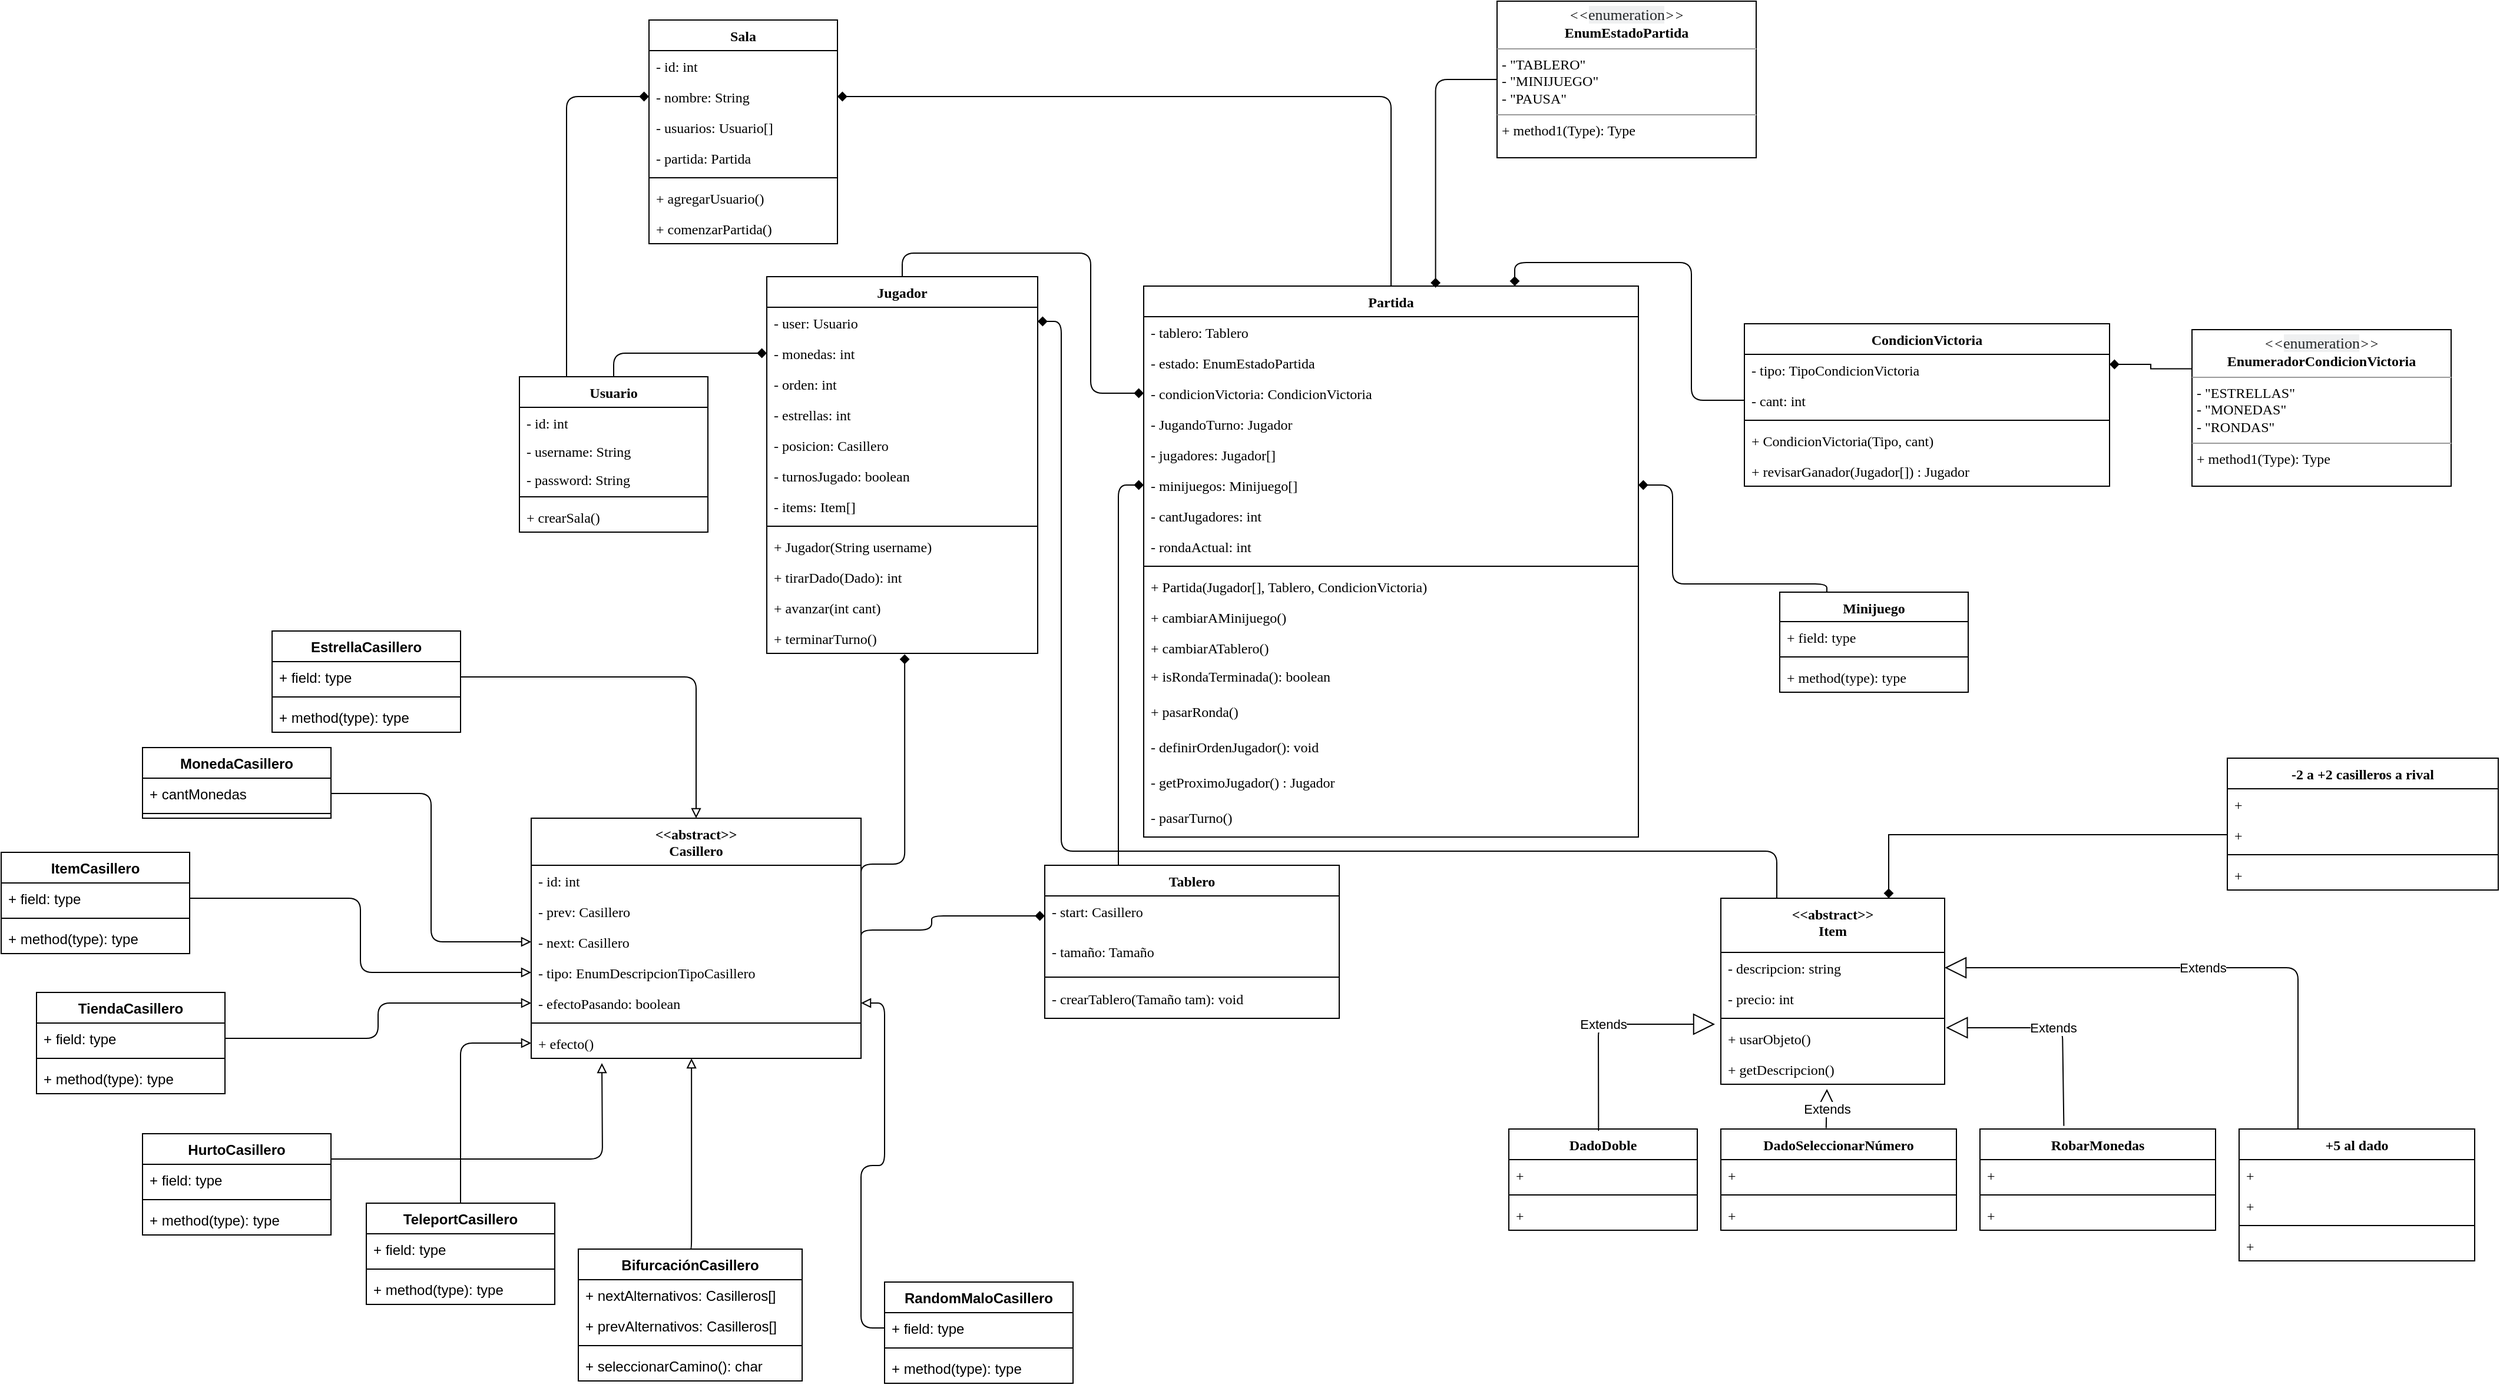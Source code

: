 <mxfile pages="1" version="11.2.9" type="github"><diagram name="Page-1" id="c4acf3e9-155e-7222-9cf6-157b1a14988f"><mxGraphModel dx="1871" dy="1649" grid="1" gridSize="10" guides="1" tooltips="1" connect="1" arrows="1" fold="1" page="1" pageScale="1" pageWidth="850" pageHeight="1100" background="#ffffff" math="0" shadow="0"><root><mxCell id="0"/><mxCell id="1" parent="0"/><mxCell id="59ivMKHbTsnTBATyZhBz-25" style="edgeStyle=orthogonalEdgeStyle;rounded=1;orthogonalLoop=1;jettySize=auto;html=1;exitX=0.25;exitY=0;exitDx=0;exitDy=0;entryX=0;entryY=0.5;entryDx=0;entryDy=0;startArrow=none;startFill=0;endArrow=diamond;endFill=1;fontFamily=Lucida Console;" parent="1" source="UISwAt4YMqUdB4dOmK9G-1" target="59ivMKHbTsnTBATyZhBz-18" edge="1"><mxGeometry relative="1" as="geometry"><Array as="points"><mxPoint x="269" y="-661"/></Array></mxGeometry></mxCell><mxCell id="UISwAt4YMqUdB4dOmK9G-1" value="Tablero" style="swimlane;fontStyle=1;align=center;verticalAlign=top;childLayout=stackLayout;horizontal=1;startSize=26;horizontalStack=0;resizeParent=1;resizeParentMax=0;resizeLast=0;collapsible=1;marginBottom=0;fontFamily=Lucida Console;" parent="1" vertex="1"><mxGeometry x="206" y="-338" width="250" height="130" as="geometry"/></mxCell><mxCell id="UISwAt4YMqUdB4dOmK9G-2" value="- start: Casillero&#xA;&#xA;&#xA;&#xA;" style="text;strokeColor=none;fillColor=none;align=left;verticalAlign=top;spacingLeft=4;spacingRight=4;overflow=hidden;rotatable=0;points=[[0,0.5],[1,0.5]];portConstraint=eastwest;fontFamily=Lucida Console;" parent="UISwAt4YMqUdB4dOmK9G-1" vertex="1"><mxGeometry y="26" width="250" height="34" as="geometry"/></mxCell><mxCell id="SCdBTIr2IO7kyBTr5p18-4" value="- tamaño: Tamaño" style="text;strokeColor=none;fillColor=none;align=left;verticalAlign=top;spacingLeft=4;spacingRight=4;overflow=hidden;rotatable=0;points=[[0,0.5],[1,0.5]];portConstraint=eastwest;fontFamily=Lucida Console;" parent="UISwAt4YMqUdB4dOmK9G-1" vertex="1"><mxGeometry y="60" width="250" height="30" as="geometry"/></mxCell><mxCell id="UISwAt4YMqUdB4dOmK9G-3" value="" style="line;strokeWidth=1;fillColor=none;align=left;verticalAlign=middle;spacingTop=-1;spacingLeft=3;spacingRight=3;rotatable=0;labelPosition=right;points=[];portConstraint=eastwest;fontFamily=Lucida Console;" parent="UISwAt4YMqUdB4dOmK9G-1" vertex="1"><mxGeometry y="90" width="250" height="10" as="geometry"/></mxCell><mxCell id="UISwAt4YMqUdB4dOmK9G-4" value="- crearTablero(Tamaño tam): void" style="text;strokeColor=none;fillColor=none;align=left;verticalAlign=top;spacingLeft=4;spacingRight=4;overflow=hidden;rotatable=0;points=[[0,0.5],[1,0.5]];portConstraint=eastwest;fontFamily=Lucida Console;" parent="UISwAt4YMqUdB4dOmK9G-1" vertex="1"><mxGeometry y="100" width="250" height="30" as="geometry"/></mxCell><mxCell id="59ivMKHbTsnTBATyZhBz-21" style="edgeStyle=orthogonalEdgeStyle;rounded=1;orthogonalLoop=1;jettySize=auto;html=1;exitX=0.5;exitY=0;exitDx=0;exitDy=0;entryX=0;entryY=0.5;entryDx=0;entryDy=0;startArrow=none;startFill=0;endArrow=diamond;endFill=1;fontFamily=Lucida Console;" parent="1" source="k8qd7nkti8jpO9gWt1fe-7" target="59ivMKHbTsnTBATyZhBz-15" edge="1"><mxGeometry relative="1" as="geometry"/></mxCell><mxCell id="k8qd7nkti8jpO9gWt1fe-7" value="Jugador" style="swimlane;fontStyle=1;align=center;verticalAlign=top;childLayout=stackLayout;horizontal=1;startSize=26;horizontalStack=0;resizeParent=1;resizeParentMax=0;resizeLast=0;collapsible=1;marginBottom=0;fontFamily=Lucida Console;" parent="1" vertex="1"><mxGeometry x="-30" y="-838" width="230" height="320" as="geometry"/></mxCell><mxCell id="SCdBTIr2IO7kyBTr5p18-31" value="- user: Usuario" style="text;strokeColor=none;fillColor=none;align=left;verticalAlign=top;spacingLeft=4;spacingRight=4;overflow=hidden;rotatable=0;points=[[0,0.5],[1,0.5]];portConstraint=eastwest;fontFamily=Lucida Console;" parent="k8qd7nkti8jpO9gWt1fe-7" vertex="1"><mxGeometry y="26" width="230" height="26" as="geometry"/></mxCell><mxCell id="k8qd7nkti8jpO9gWt1fe-11" value="- monedas: int&#xA;" style="text;strokeColor=none;fillColor=none;align=left;verticalAlign=top;spacingLeft=4;spacingRight=4;overflow=hidden;rotatable=0;points=[[0,0.5],[1,0.5]];portConstraint=eastwest;fontFamily=Lucida Console;" parent="k8qd7nkti8jpO9gWt1fe-7" vertex="1"><mxGeometry y="52" width="230" height="26" as="geometry"/></mxCell><mxCell id="SCdBTIr2IO7kyBTr5p18-2" value="- orden: int" style="text;strokeColor=none;fillColor=none;align=left;verticalAlign=top;spacingLeft=4;spacingRight=4;overflow=hidden;rotatable=0;points=[[0,0.5],[1,0.5]];portConstraint=eastwest;fontFamily=Lucida Console;" parent="k8qd7nkti8jpO9gWt1fe-7" vertex="1"><mxGeometry y="78" width="230" height="26" as="geometry"/></mxCell><mxCell id="-R49KxKi6Ui51VYpmpSC-28" value="- estrellas: int" style="text;strokeColor=none;fillColor=none;align=left;verticalAlign=top;spacingLeft=4;spacingRight=4;overflow=hidden;rotatable=0;points=[[0,0.5],[1,0.5]];portConstraint=eastwest;fontFamily=Lucida Console;" parent="k8qd7nkti8jpO9gWt1fe-7" vertex="1"><mxGeometry y="104" width="230" height="26" as="geometry"/></mxCell><mxCell id="k8qd7nkti8jpO9gWt1fe-8" value="- posicion: Casillero&#xA;" style="text;strokeColor=none;fillColor=none;align=left;verticalAlign=top;spacingLeft=4;spacingRight=4;overflow=hidden;rotatable=0;points=[[0,0.5],[1,0.5]];portConstraint=eastwest;fontFamily=Lucida Console;" parent="k8qd7nkti8jpO9gWt1fe-7" vertex="1"><mxGeometry y="130" width="230" height="26" as="geometry"/></mxCell><mxCell id="k8qd7nkti8jpO9gWt1fe-12" value="- turnosJugado: boolean" style="text;strokeColor=none;fillColor=none;align=left;verticalAlign=top;spacingLeft=4;spacingRight=4;overflow=hidden;rotatable=0;points=[[0,0.5],[1,0.5]];portConstraint=eastwest;fontFamily=Lucida Console;" parent="k8qd7nkti8jpO9gWt1fe-7" vertex="1"><mxGeometry y="156" width="230" height="26" as="geometry"/></mxCell><mxCell id="7sUFWrYbpWVVWiip-0sw-13" value="- items: Item[]" style="text;strokeColor=none;fillColor=none;align=left;verticalAlign=top;spacingLeft=4;spacingRight=4;overflow=hidden;rotatable=0;points=[[0,0.5],[1,0.5]];portConstraint=eastwest;fontFamily=Lucida Console;" parent="k8qd7nkti8jpO9gWt1fe-7" vertex="1"><mxGeometry y="182" width="230" height="26" as="geometry"/></mxCell><mxCell id="k8qd7nkti8jpO9gWt1fe-9" value="" style="line;strokeWidth=1;fillColor=none;align=left;verticalAlign=middle;spacingTop=-1;spacingLeft=3;spacingRight=3;rotatable=0;labelPosition=right;points=[];portConstraint=eastwest;fontFamily=Lucida Console;" parent="k8qd7nkti8jpO9gWt1fe-7" vertex="1"><mxGeometry y="208" width="230" height="8" as="geometry"/></mxCell><mxCell id="XaHXx-rC3GMA9kxHEIKX-52" value="+ Jugador(String username)" style="text;strokeColor=none;fillColor=none;align=left;verticalAlign=top;spacingLeft=4;spacingRight=4;overflow=hidden;rotatable=0;points=[[0,0.5],[1,0.5]];portConstraint=eastwest;fontFamily=Lucida Console;" parent="k8qd7nkti8jpO9gWt1fe-7" vertex="1"><mxGeometry y="216" width="230" height="26" as="geometry"/></mxCell><mxCell id="k8qd7nkti8jpO9gWt1fe-10" value="+ tirarDado(Dado): int" style="text;strokeColor=none;fillColor=none;align=left;verticalAlign=top;spacingLeft=4;spacingRight=4;overflow=hidden;rotatable=0;points=[[0,0.5],[1,0.5]];portConstraint=eastwest;fontFamily=Lucida Console;" parent="k8qd7nkti8jpO9gWt1fe-7" vertex="1"><mxGeometry y="242" width="230" height="26" as="geometry"/></mxCell><mxCell id="SCdBTIr2IO7kyBTr5p18-34" value="+ avanzar(int cant)" style="text;strokeColor=none;fillColor=none;align=left;verticalAlign=top;spacingLeft=4;spacingRight=4;overflow=hidden;rotatable=0;points=[[0,0.5],[1,0.5]];portConstraint=eastwest;fontFamily=Lucida Console;" parent="k8qd7nkti8jpO9gWt1fe-7" vertex="1"><mxGeometry y="268" width="230" height="26" as="geometry"/></mxCell><mxCell id="XaHXx-rC3GMA9kxHEIKX-64" value="+ terminarTurno()" style="text;strokeColor=none;fillColor=none;align=left;verticalAlign=top;spacingLeft=4;spacingRight=4;overflow=hidden;rotatable=0;points=[[0,0.5],[1,0.5]];portConstraint=eastwest;fontFamily=Lucida Console;" parent="k8qd7nkti8jpO9gWt1fe-7" vertex="1"><mxGeometry y="294" width="230" height="26" as="geometry"/></mxCell><mxCell id="NOaT4381prOP3Wp3srU9-16" style="rounded=1;orthogonalLoop=1;jettySize=auto;html=1;exitX=0.5;exitY=0;exitDx=0;exitDy=0;entryX=1;entryY=0.5;entryDx=0;entryDy=0;endArrow=diamond;endFill=1;edgeStyle=orthogonalEdgeStyle;" parent="1" source="k8qd7nkti8jpO9gWt1fe-14" target="NOaT4381prOP3Wp3srU9-7" edge="1"><mxGeometry relative="1" as="geometry"/></mxCell><mxCell id="k8qd7nkti8jpO9gWt1fe-14" value="Partida" style="swimlane;fontStyle=1;align=center;verticalAlign=top;childLayout=stackLayout;horizontal=1;startSize=26;horizontalStack=0;resizeParent=1;resizeParentMax=0;resizeLast=0;collapsible=1;marginBottom=0;fontFamily=Lucida Console;rounded=0;shadow=0;comic=0;glass=0;swimlaneLine=1;" parent="1" vertex="1"><mxGeometry x="290" y="-830" width="420" height="468" as="geometry"><mxRectangle x="290" y="-830" width="80" height="26" as="alternateBounds"/></mxGeometry></mxCell><mxCell id="59ivMKHbTsnTBATyZhBz-20" value="- tablero: Tablero" style="text;strokeColor=none;fillColor=none;align=left;verticalAlign=top;spacingLeft=4;spacingRight=4;overflow=hidden;rotatable=0;points=[[0,0.5],[1,0.5]];portConstraint=eastwest;fontFamily=Lucida Console;" parent="k8qd7nkti8jpO9gWt1fe-14" vertex="1"><mxGeometry y="26" width="420" height="26" as="geometry"/></mxCell><mxCell id="XaHXx-rC3GMA9kxHEIKX-57" value="- estado: EnumEstadoPartida" style="text;strokeColor=none;fillColor=none;align=left;verticalAlign=top;spacingLeft=4;spacingRight=4;overflow=hidden;rotatable=0;points=[[0,0.5],[1,0.5]];portConstraint=eastwest;fontFamily=Lucida Console;" parent="k8qd7nkti8jpO9gWt1fe-14" vertex="1"><mxGeometry y="52" width="420" height="26" as="geometry"/></mxCell><mxCell id="59ivMKHbTsnTBATyZhBz-15" value="- condicionVictoria: CondicionVictoria" style="text;strokeColor=none;fillColor=none;align=left;verticalAlign=top;spacingLeft=4;spacingRight=4;overflow=hidden;rotatable=0;points=[[0,0.5],[1,0.5]];portConstraint=eastwest;fontFamily=Lucida Console;" parent="k8qd7nkti8jpO9gWt1fe-14" vertex="1"><mxGeometry y="78" width="420" height="26" as="geometry"/></mxCell><mxCell id="XaHXx-rC3GMA9kxHEIKX-56" value="- JugandoTurno: Jugador" style="text;strokeColor=none;fillColor=none;align=left;verticalAlign=top;spacingLeft=4;spacingRight=4;overflow=hidden;rotatable=0;points=[[0,0.5],[1,0.5]];portConstraint=eastwest;fontFamily=Lucida Console;" parent="k8qd7nkti8jpO9gWt1fe-14" vertex="1"><mxGeometry y="104" width="420" height="26" as="geometry"/></mxCell><mxCell id="59ivMKHbTsnTBATyZhBz-6" value="- jugadores: Jugador[]" style="text;strokeColor=none;fillColor=none;align=left;verticalAlign=top;spacingLeft=4;spacingRight=4;overflow=hidden;rotatable=0;points=[[0,0.5],[1,0.5]];portConstraint=eastwest;fontFamily=Lucida Console;" parent="k8qd7nkti8jpO9gWt1fe-14" vertex="1"><mxGeometry y="130" width="420" height="26" as="geometry"/></mxCell><mxCell id="59ivMKHbTsnTBATyZhBz-18" value="- minijuegos: Minijuego[]" style="text;strokeColor=none;fillColor=none;align=left;verticalAlign=top;spacingLeft=4;spacingRight=4;overflow=hidden;rotatable=0;points=[[0,0.5],[1,0.5]];portConstraint=eastwest;fontFamily=Lucida Console;" parent="k8qd7nkti8jpO9gWt1fe-14" vertex="1"><mxGeometry y="156" width="420" height="26" as="geometry"/></mxCell><mxCell id="59ivMKHbTsnTBATyZhBz-4" value="- cantJugadores: int" style="text;strokeColor=none;fillColor=none;align=left;verticalAlign=top;spacingLeft=4;spacingRight=4;overflow=hidden;rotatable=0;points=[[0,0.5],[1,0.5]];portConstraint=eastwest;fontFamily=Lucida Console;" parent="k8qd7nkti8jpO9gWt1fe-14" vertex="1"><mxGeometry y="182" width="420" height="26" as="geometry"/></mxCell><mxCell id="59ivMKHbTsnTBATyZhBz-5" value="- rondaActual: int" style="text;strokeColor=none;fillColor=none;align=left;verticalAlign=top;spacingLeft=4;spacingRight=4;overflow=hidden;rotatable=0;points=[[0,0.5],[1,0.5]];portConstraint=eastwest;fontFamily=Lucida Console;" parent="k8qd7nkti8jpO9gWt1fe-14" vertex="1"><mxGeometry y="208" width="420" height="26" as="geometry"/></mxCell><mxCell id="k8qd7nkti8jpO9gWt1fe-16" value="" style="line;strokeWidth=1;fillColor=none;align=left;verticalAlign=middle;spacingTop=-1;spacingLeft=3;spacingRight=3;rotatable=0;labelPosition=right;points=[];portConstraint=eastwest;fontFamily=Lucida Console;" parent="k8qd7nkti8jpO9gWt1fe-14" vertex="1"><mxGeometry y="234" width="420" height="8" as="geometry"/></mxCell><mxCell id="XaHXx-rC3GMA9kxHEIKX-51" value="+ Partida(Jugador[], Tablero, CondicionVictoria)" style="text;strokeColor=none;fillColor=none;align=left;verticalAlign=top;spacingLeft=4;spacingRight=4;overflow=hidden;rotatable=0;points=[[0,0.5],[1,0.5]];portConstraint=eastwest;fontFamily=Lucida Console;" parent="k8qd7nkti8jpO9gWt1fe-14" vertex="1"><mxGeometry y="242" width="420" height="26" as="geometry"/></mxCell><mxCell id="NOaT4381prOP3Wp3srU9-18" value="+ cambiarAMinijuego()" style="text;strokeColor=none;fillColor=none;align=left;verticalAlign=top;spacingLeft=4;spacingRight=4;overflow=hidden;rotatable=0;points=[[0,0.5],[1,0.5]];portConstraint=eastwest;fontFamily=Lucida Console;" parent="k8qd7nkti8jpO9gWt1fe-14" vertex="1"><mxGeometry y="268" width="420" height="26" as="geometry"/></mxCell><mxCell id="NOaT4381prOP3Wp3srU9-19" value="+ cambiarATablero()&#xA;" style="text;strokeColor=none;fillColor=none;align=left;verticalAlign=top;spacingLeft=4;spacingRight=4;overflow=hidden;rotatable=0;points=[[0,0.5],[1,0.5]];portConstraint=eastwest;fontFamily=Lucida Console;" parent="k8qd7nkti8jpO9gWt1fe-14" vertex="1"><mxGeometry y="294" width="420" height="24" as="geometry"/></mxCell><mxCell id="XaHXx-rC3GMA9kxHEIKX-66" value="+ isRondaTerminada(): boolean" style="text;strokeColor=none;fillColor=none;align=left;verticalAlign=top;spacingLeft=4;spacingRight=4;overflow=hidden;rotatable=0;points=[[0,0.5],[1,0.5]];portConstraint=eastwest;fontFamily=Lucida Console;" parent="k8qd7nkti8jpO9gWt1fe-14" vertex="1"><mxGeometry y="318" width="420" height="30" as="geometry"/></mxCell><mxCell id="SCdBTIr2IO7kyBTr5p18-1" value="+ pasarRonda()&#xA;" style="text;strokeColor=none;fillColor=none;align=left;verticalAlign=top;spacingLeft=4;spacingRight=4;overflow=hidden;rotatable=0;points=[[0,0.5],[1,0.5]];portConstraint=eastwest;fontFamily=Lucida Console;" parent="k8qd7nkti8jpO9gWt1fe-14" vertex="1"><mxGeometry y="348" width="420" height="30" as="geometry"/></mxCell><mxCell id="7sUFWrYbpWVVWiip-0sw-3" value="- definirOrdenJugador(): void&#xA;" style="text;strokeColor=none;fillColor=none;align=left;verticalAlign=top;spacingLeft=4;spacingRight=4;overflow=hidden;rotatable=0;points=[[0,0.5],[1,0.5]];portConstraint=eastwest;fontFamily=Lucida Console;" parent="k8qd7nkti8jpO9gWt1fe-14" vertex="1"><mxGeometry y="378" width="420" height="30" as="geometry"/></mxCell><mxCell id="XaHXx-rC3GMA9kxHEIKX-54" value="- getProximoJugador() : Jugador" style="text;strokeColor=none;fillColor=none;align=left;verticalAlign=top;spacingLeft=4;spacingRight=4;overflow=hidden;rotatable=0;points=[[0,0.5],[1,0.5]];portConstraint=eastwest;fontFamily=Lucida Console;" parent="k8qd7nkti8jpO9gWt1fe-14" vertex="1"><mxGeometry y="408" width="420" height="30" as="geometry"/></mxCell><mxCell id="XaHXx-rC3GMA9kxHEIKX-65" value="- pasarTurno()" style="text;strokeColor=none;fillColor=none;align=left;verticalAlign=top;spacingLeft=4;spacingRight=4;overflow=hidden;rotatable=0;points=[[0,0.5],[1,0.5]];portConstraint=eastwest;fontFamily=Lucida Console;" parent="k8qd7nkti8jpO9gWt1fe-14" vertex="1"><mxGeometry y="438" width="420" height="30" as="geometry"/></mxCell><mxCell id="k8qd7nkti8jpO9gWt1fe-22" value="DadoDoble" style="swimlane;fontStyle=1;align=center;verticalAlign=top;childLayout=stackLayout;horizontal=1;startSize=26;horizontalStack=0;resizeParent=1;resizeParentMax=0;resizeLast=0;collapsible=1;marginBottom=0;fontFamily=Lucida Console;" parent="1" vertex="1"><mxGeometry x="600" y="-114" width="160" height="86" as="geometry"/></mxCell><mxCell id="k8qd7nkti8jpO9gWt1fe-23" value="+" style="text;strokeColor=none;fillColor=none;align=left;verticalAlign=top;spacingLeft=4;spacingRight=4;overflow=hidden;rotatable=0;points=[[0,0.5],[1,0.5]];portConstraint=eastwest;fontFamily=Lucida Console;" parent="k8qd7nkti8jpO9gWt1fe-22" vertex="1"><mxGeometry y="26" width="160" height="26" as="geometry"/></mxCell><mxCell id="k8qd7nkti8jpO9gWt1fe-24" value="" style="line;strokeWidth=1;fillColor=none;align=left;verticalAlign=middle;spacingTop=-1;spacingLeft=3;spacingRight=3;rotatable=0;labelPosition=right;points=[];portConstraint=eastwest;fontFamily=Lucida Console;" parent="k8qd7nkti8jpO9gWt1fe-22" vertex="1"><mxGeometry y="52" width="160" height="8" as="geometry"/></mxCell><mxCell id="k8qd7nkti8jpO9gWt1fe-25" value="+" style="text;strokeColor=none;fillColor=none;align=left;verticalAlign=top;spacingLeft=4;spacingRight=4;overflow=hidden;rotatable=0;points=[[0,0.5],[1,0.5]];portConstraint=eastwest;fontFamily=Lucida Console;" parent="k8qd7nkti8jpO9gWt1fe-22" vertex="1"><mxGeometry y="60" width="160" height="26" as="geometry"/></mxCell><mxCell id="SCdBTIr2IO7kyBTr5p18-17" style="edgeStyle=orthogonalEdgeStyle;rounded=1;orthogonalLoop=1;jettySize=auto;html=1;exitX=0.25;exitY=0;exitDx=0;exitDy=0;endArrow=diamond;endFill=1;" parent="1" source="k8qd7nkti8jpO9gWt1fe-37" edge="1"><mxGeometry relative="1" as="geometry"><mxPoint x="200" y="-800" as="targetPoint"/><Array as="points"><mxPoint x="827" y="-350"/><mxPoint x="220" y="-350"/><mxPoint x="220" y="-800"/></Array></mxGeometry></mxCell><mxCell id="k8qd7nkti8jpO9gWt1fe-37" value="&lt;&lt;abstract&gt;&gt;&#xA;Item" style="swimlane;fontStyle=1;align=center;verticalAlign=top;childLayout=stackLayout;horizontal=1;startSize=46;horizontalStack=0;resizeParent=1;resizeParentMax=0;resizeLast=0;collapsible=1;marginBottom=0;fontFamily=Lucida Console;" parent="1" vertex="1"><mxGeometry x="780" y="-310" width="190" height="158" as="geometry"/></mxCell><mxCell id="k8qd7nkti8jpO9gWt1fe-42" value="- descripcion: string" style="text;strokeColor=none;fillColor=none;align=left;verticalAlign=top;spacingLeft=4;spacingRight=4;overflow=hidden;rotatable=0;points=[[0,0.5],[1,0.5]];portConstraint=eastwest;fontFamily=Lucida Console;" parent="k8qd7nkti8jpO9gWt1fe-37" vertex="1"><mxGeometry y="46" width="190" height="26" as="geometry"/></mxCell><mxCell id="7sUFWrYbpWVVWiip-0sw-12" value="- precio: int&#xA;" style="text;strokeColor=none;fillColor=none;align=left;verticalAlign=top;spacingLeft=4;spacingRight=4;overflow=hidden;rotatable=0;points=[[0,0.5],[1,0.5]];portConstraint=eastwest;fontFamily=Lucida Console;" parent="k8qd7nkti8jpO9gWt1fe-37" vertex="1"><mxGeometry y="72" width="190" height="26" as="geometry"/></mxCell><mxCell id="k8qd7nkti8jpO9gWt1fe-39" value="" style="line;strokeWidth=1;fillColor=none;align=left;verticalAlign=middle;spacingTop=-1;spacingLeft=3;spacingRight=3;rotatable=0;labelPosition=right;points=[];portConstraint=eastwest;fontFamily=Lucida Console;" parent="k8qd7nkti8jpO9gWt1fe-37" vertex="1"><mxGeometry y="98" width="190" height="8" as="geometry"/></mxCell><mxCell id="k8qd7nkti8jpO9gWt1fe-40" value="+ usarObjeto()" style="text;strokeColor=none;fillColor=none;align=left;verticalAlign=top;spacingLeft=4;spacingRight=4;overflow=hidden;rotatable=0;points=[[0,0.5],[1,0.5]];portConstraint=eastwest;fontFamily=Lucida Console;" parent="k8qd7nkti8jpO9gWt1fe-37" vertex="1"><mxGeometry y="106" width="190" height="26" as="geometry"/></mxCell><mxCell id="k8qd7nkti8jpO9gWt1fe-41" value="+ getDescripcion()" style="text;strokeColor=none;fillColor=none;align=left;verticalAlign=top;spacingLeft=4;spacingRight=4;overflow=hidden;rotatable=0;points=[[0,0.5],[1,0.5]];portConstraint=eastwest;fontFamily=Lucida Console;" parent="k8qd7nkti8jpO9gWt1fe-37" vertex="1"><mxGeometry y="132" width="190" height="26" as="geometry"/></mxCell><mxCell id="k8qd7nkti8jpO9gWt1fe-43" value="DadoSeleccionarNúmero" style="swimlane;fontStyle=1;align=center;verticalAlign=top;childLayout=stackLayout;horizontal=1;startSize=26;horizontalStack=0;resizeParent=1;resizeParentMax=0;resizeLast=0;collapsible=1;marginBottom=0;fontFamily=Lucida Console;" parent="1" vertex="1"><mxGeometry x="780" y="-114" width="200" height="86" as="geometry"/></mxCell><mxCell id="k8qd7nkti8jpO9gWt1fe-44" value="+" style="text;strokeColor=none;fillColor=none;align=left;verticalAlign=top;spacingLeft=4;spacingRight=4;overflow=hidden;rotatable=0;points=[[0,0.5],[1,0.5]];portConstraint=eastwest;fontFamily=Lucida Console;" parent="k8qd7nkti8jpO9gWt1fe-43" vertex="1"><mxGeometry y="26" width="200" height="26" as="geometry"/></mxCell><mxCell id="k8qd7nkti8jpO9gWt1fe-45" value="" style="line;strokeWidth=1;fillColor=none;align=left;verticalAlign=middle;spacingTop=-1;spacingLeft=3;spacingRight=3;rotatable=0;labelPosition=right;points=[];portConstraint=eastwest;fontFamily=Lucida Console;" parent="k8qd7nkti8jpO9gWt1fe-43" vertex="1"><mxGeometry y="52" width="200" height="8" as="geometry"/></mxCell><mxCell id="k8qd7nkti8jpO9gWt1fe-46" value="+" style="text;strokeColor=none;fillColor=none;align=left;verticalAlign=top;spacingLeft=4;spacingRight=4;overflow=hidden;rotatable=0;points=[[0,0.5],[1,0.5]];portConstraint=eastwest;fontFamily=Lucida Console;" parent="k8qd7nkti8jpO9gWt1fe-43" vertex="1"><mxGeometry y="60" width="200" height="26" as="geometry"/></mxCell><mxCell id="k8qd7nkti8jpO9gWt1fe-47" value="RobarMonedas" style="swimlane;fontStyle=1;align=center;verticalAlign=top;childLayout=stackLayout;horizontal=1;startSize=26;horizontalStack=0;resizeParent=1;resizeParentMax=0;resizeLast=0;collapsible=1;marginBottom=0;fontFamily=Lucida Console;" parent="1" vertex="1"><mxGeometry x="1000" y="-114" width="200" height="86" as="geometry"/></mxCell><mxCell id="k8qd7nkti8jpO9gWt1fe-48" value="+" style="text;strokeColor=none;fillColor=none;align=left;verticalAlign=top;spacingLeft=4;spacingRight=4;overflow=hidden;rotatable=0;points=[[0,0.5],[1,0.5]];portConstraint=eastwest;fontFamily=Lucida Console;" parent="k8qd7nkti8jpO9gWt1fe-47" vertex="1"><mxGeometry y="26" width="200" height="26" as="geometry"/></mxCell><mxCell id="k8qd7nkti8jpO9gWt1fe-49" value="" style="line;strokeWidth=1;fillColor=none;align=left;verticalAlign=middle;spacingTop=-1;spacingLeft=3;spacingRight=3;rotatable=0;labelPosition=right;points=[];portConstraint=eastwest;fontFamily=Lucida Console;" parent="k8qd7nkti8jpO9gWt1fe-47" vertex="1"><mxGeometry y="52" width="200" height="8" as="geometry"/></mxCell><mxCell id="k8qd7nkti8jpO9gWt1fe-50" value="+" style="text;strokeColor=none;fillColor=none;align=left;verticalAlign=top;spacingLeft=4;spacingRight=4;overflow=hidden;rotatable=0;points=[[0,0.5],[1,0.5]];portConstraint=eastwest;fontFamily=Lucida Console;" parent="k8qd7nkti8jpO9gWt1fe-47" vertex="1"><mxGeometry y="60" width="200" height="26" as="geometry"/></mxCell><mxCell id="59ivMKHbTsnTBATyZhBz-26" style="edgeStyle=orthogonalEdgeStyle;rounded=1;orthogonalLoop=1;jettySize=auto;html=1;exitX=0.5;exitY=0;exitDx=0;exitDy=0;entryX=0;entryY=0.5;entryDx=0;entryDy=0;startArrow=none;startFill=0;endArrow=diamond;endFill=1;fontFamily=Lucida Console;" parent="1" source="iO6MnTRIKXkWglGFPcSL-6" target="k8qd7nkti8jpO9gWt1fe-11" edge="1"><mxGeometry relative="1" as="geometry"/></mxCell><mxCell id="NOaT4381prOP3Wp3srU9-13" style="edgeStyle=orthogonalEdgeStyle;rounded=1;orthogonalLoop=1;jettySize=auto;html=1;exitX=0.25;exitY=0;exitDx=0;exitDy=0;entryX=0;entryY=0.5;entryDx=0;entryDy=0;endArrow=diamond;endFill=1;" parent="1" source="iO6MnTRIKXkWglGFPcSL-6" target="NOaT4381prOP3Wp3srU9-7" edge="1"><mxGeometry relative="1" as="geometry"/></mxCell><mxCell id="iO6MnTRIKXkWglGFPcSL-6" value="Usuario" style="swimlane;fontStyle=1;align=center;verticalAlign=top;childLayout=stackLayout;horizontal=1;startSize=26;horizontalStack=0;resizeParent=1;resizeParentMax=0;resizeLast=0;collapsible=1;marginBottom=0;fontFamily=Lucida Console;" parent="1" vertex="1"><mxGeometry x="-240" y="-753" width="160" height="132" as="geometry"/></mxCell><mxCell id="iO6MnTRIKXkWglGFPcSL-7" value="- id: int" style="text;strokeColor=none;fillColor=none;align=left;verticalAlign=top;spacingLeft=4;spacingRight=4;overflow=hidden;rotatable=0;points=[[0,0.5],[1,0.5]];portConstraint=eastwest;fontFamily=Lucida Console;" parent="iO6MnTRIKXkWglGFPcSL-6" vertex="1"><mxGeometry y="26" width="160" height="24" as="geometry"/></mxCell><mxCell id="59ivMKHbTsnTBATyZhBz-22" value="- username: String" style="text;strokeColor=none;fillColor=none;align=left;verticalAlign=top;spacingLeft=4;spacingRight=4;overflow=hidden;rotatable=0;points=[[0,0.5],[1,0.5]];portConstraint=eastwest;fontFamily=Lucida Console;" parent="iO6MnTRIKXkWglGFPcSL-6" vertex="1"><mxGeometry y="50" width="160" height="24" as="geometry"/></mxCell><mxCell id="59ivMKHbTsnTBATyZhBz-23" value="- password: String" style="text;strokeColor=none;fillColor=none;align=left;verticalAlign=top;spacingLeft=4;spacingRight=4;overflow=hidden;rotatable=0;points=[[0,0.5],[1,0.5]];portConstraint=eastwest;fontFamily=Lucida Console;" parent="iO6MnTRIKXkWglGFPcSL-6" vertex="1"><mxGeometry y="74" width="160" height="24" as="geometry"/></mxCell><mxCell id="iO6MnTRIKXkWglGFPcSL-8" value="" style="line;strokeWidth=1;fillColor=none;align=left;verticalAlign=middle;spacingTop=-1;spacingLeft=3;spacingRight=3;rotatable=0;labelPosition=right;points=[];portConstraint=eastwest;fontFamily=Lucida Console;" parent="iO6MnTRIKXkWglGFPcSL-6" vertex="1"><mxGeometry y="98" width="160" height="8" as="geometry"/></mxCell><mxCell id="iO6MnTRIKXkWglGFPcSL-9" value="+ crearSala()" style="text;strokeColor=none;fillColor=none;align=left;verticalAlign=top;spacingLeft=4;spacingRight=4;overflow=hidden;rotatable=0;points=[[0,0.5],[1,0.5]];portConstraint=eastwest;fontFamily=Lucida Console;" parent="iO6MnTRIKXkWglGFPcSL-6" vertex="1"><mxGeometry y="106" width="160" height="26" as="geometry"/></mxCell><mxCell id="59ivMKHbTsnTBATyZhBz-24" style="edgeStyle=orthogonalEdgeStyle;rounded=1;orthogonalLoop=1;jettySize=auto;html=1;exitX=0.25;exitY=0;exitDx=0;exitDy=0;entryX=1;entryY=0.5;entryDx=0;entryDy=0;startArrow=none;startFill=0;endArrow=diamond;endFill=1;fontFamily=Lucida Console;" parent="1" source="-R49KxKi6Ui51VYpmpSC-2" target="59ivMKHbTsnTBATyZhBz-18" edge="1"><mxGeometry relative="1" as="geometry"><Array as="points"><mxPoint x="870" y="-577"/><mxPoint x="739" y="-577"/><mxPoint x="739" y="-661"/></Array></mxGeometry></mxCell><mxCell id="-R49KxKi6Ui51VYpmpSC-2" value="Minijuego&#xA;" style="swimlane;fontStyle=1;align=center;verticalAlign=top;childLayout=stackLayout;horizontal=1;startSize=25;horizontalStack=0;resizeParent=1;resizeParentMax=0;resizeLast=0;collapsible=1;marginBottom=0;fontFamily=Lucida Console;" parent="1" vertex="1"><mxGeometry x="830" y="-570" width="160" height="85" as="geometry"><mxRectangle x="500" y="-386" width="80" height="25" as="alternateBounds"/></mxGeometry></mxCell><mxCell id="-R49KxKi6Ui51VYpmpSC-3" value="+ field: type" style="text;strokeColor=none;fillColor=none;align=left;verticalAlign=top;spacingLeft=4;spacingRight=4;overflow=hidden;rotatable=0;points=[[0,0.5],[1,0.5]];portConstraint=eastwest;fontFamily=Lucida Console;" parent="-R49KxKi6Ui51VYpmpSC-2" vertex="1"><mxGeometry y="25" width="160" height="26" as="geometry"/></mxCell><mxCell id="-R49KxKi6Ui51VYpmpSC-4" value="" style="line;strokeWidth=1;fillColor=none;align=left;verticalAlign=middle;spacingTop=-1;spacingLeft=3;spacingRight=3;rotatable=0;labelPosition=right;points=[];portConstraint=eastwest;fontFamily=Lucida Console;" parent="-R49KxKi6Ui51VYpmpSC-2" vertex="1"><mxGeometry y="51" width="160" height="8" as="geometry"/></mxCell><mxCell id="-R49KxKi6Ui51VYpmpSC-5" value="+ method(type): type" style="text;strokeColor=none;fillColor=none;align=left;verticalAlign=top;spacingLeft=4;spacingRight=4;overflow=hidden;rotatable=0;points=[[0,0.5],[1,0.5]];portConstraint=eastwest;fontFamily=Lucida Console;" parent="-R49KxKi6Ui51VYpmpSC-2" vertex="1"><mxGeometry y="59" width="160" height="26" as="geometry"/></mxCell><mxCell id="59ivMKHbTsnTBATyZhBz-17" style="edgeStyle=orthogonalEdgeStyle;rounded=0;orthogonalLoop=1;jettySize=auto;html=1;exitX=0;exitY=0.25;exitDx=0;exitDy=0;entryX=1;entryY=0.25;entryDx=0;entryDy=0;startArrow=none;startFill=0;endArrow=diamond;endFill=1;fontFamily=Lucida Console;" parent="1" source="-R49KxKi6Ui51VYpmpSC-17" target="59ivMKHbTsnTBATyZhBz-7" edge="1"><mxGeometry relative="1" as="geometry"/></mxCell><mxCell id="-R49KxKi6Ui51VYpmpSC-17" value="&lt;p style=&quot;margin: 0px ; margin-top: 4px ; text-align: center&quot;&gt;&lt;i&gt;&amp;lt;&amp;lt;&lt;/i&gt;&lt;span style=&quot;color: rgb(36 , 39 , 41) ; font-size: 13px ; text-align: left ; background-color: rgb(239 , 240 , 241)&quot;&gt;enumeration&lt;/span&gt;&lt;i&gt;&amp;gt;&amp;gt;&lt;/i&gt;&lt;br&gt;&lt;b&gt;EnumeradorCondicionVictoria&lt;/b&gt;&lt;/p&gt;&lt;hr size=&quot;1&quot;&gt;&lt;p style=&quot;margin: 0px ; margin-left: 4px&quot;&gt;- &quot;ESTRELLAS&quot;&lt;/p&gt;&lt;p style=&quot;margin: 0px ; margin-left: 4px&quot;&gt;- &quot;MONEDAS&quot;&lt;/p&gt;&lt;p style=&quot;margin: 0px ; margin-left: 4px&quot;&gt;- &quot;RONDAS&quot;&lt;/p&gt;&lt;hr size=&quot;1&quot;&gt;&lt;p style=&quot;margin: 0px ; margin-left: 4px&quot;&gt;+ method1(Type): Type&lt;/p&gt;" style="verticalAlign=top;align=left;overflow=fill;fontSize=12;fontFamily=Lucida Console;html=1;" parent="1" vertex="1"><mxGeometry x="1180" y="-793" width="220" height="133" as="geometry"/></mxCell><mxCell id="-R49KxKi6Ui51VYpmpSC-58" value="&lt;&lt;abstract&gt;&gt;&#xA;Casillero" style="swimlane;fontStyle=1;align=center;verticalAlign=top;childLayout=stackLayout;horizontal=1;startSize=40;horizontalStack=0;resizeParent=1;resizeParentMax=0;resizeLast=0;collapsible=1;marginBottom=0;fontFamily=Lucida Console;" parent="1" vertex="1"><mxGeometry x="-230" y="-378" width="280" height="204" as="geometry"/></mxCell><mxCell id="SCdBTIr2IO7kyBTr5p18-7" value="- id: int" style="text;strokeColor=none;fillColor=none;align=left;verticalAlign=top;spacingLeft=4;spacingRight=4;overflow=hidden;rotatable=0;points=[[0,0.5],[1,0.5]];portConstraint=eastwest;fontFamily=Lucida Console;" parent="-R49KxKi6Ui51VYpmpSC-58" vertex="1"><mxGeometry y="40" width="280" height="26" as="geometry"/></mxCell><mxCell id="-R49KxKi6Ui51VYpmpSC-59" value="- prev: Casillero&#xA;" style="text;strokeColor=none;fillColor=none;align=left;verticalAlign=top;spacingLeft=4;spacingRight=4;overflow=hidden;rotatable=0;points=[[0,0.5],[1,0.5]];portConstraint=eastwest;fontFamily=Lucida Console;" parent="-R49KxKi6Ui51VYpmpSC-58" vertex="1"><mxGeometry y="66" width="280" height="26" as="geometry"/></mxCell><mxCell id="NOaT4381prOP3Wp3srU9-17" value="- next: Casillero" style="text;strokeColor=none;fillColor=none;align=left;verticalAlign=top;spacingLeft=4;spacingRight=4;overflow=hidden;rotatable=0;points=[[0,0.5],[1,0.5]];portConstraint=eastwest;fontFamily=Lucida Console;" parent="-R49KxKi6Ui51VYpmpSC-58" vertex="1"><mxGeometry y="92" width="280" height="26" as="geometry"/></mxCell><mxCell id="-R49KxKi6Ui51VYpmpSC-61" value="- tipo: EnumDescripcionTipoCasillero&#xA;&#xA;&#xA;" style="text;strokeColor=none;fillColor=none;align=left;verticalAlign=top;spacingLeft=4;spacingRight=4;overflow=hidden;rotatable=0;points=[[0,0.5],[1,0.5]];portConstraint=eastwest;fontFamily=Lucida Console;" parent="-R49KxKi6Ui51VYpmpSC-58" vertex="1"><mxGeometry y="118" width="280" height="26" as="geometry"/></mxCell><mxCell id="XaHXx-rC3GMA9kxHEIKX-41" value="- efectoPasando: boolean" style="text;strokeColor=none;fillColor=none;align=left;verticalAlign=top;spacingLeft=4;spacingRight=4;overflow=hidden;rotatable=0;points=[[0,0.5],[1,0.5]];portConstraint=eastwest;fontFamily=Lucida Console;" parent="-R49KxKi6Ui51VYpmpSC-58" vertex="1"><mxGeometry y="144" width="280" height="26" as="geometry"/></mxCell><mxCell id="-R49KxKi6Ui51VYpmpSC-66" value="" style="line;strokeWidth=1;fillColor=none;align=left;verticalAlign=middle;spacingTop=-1;spacingLeft=3;spacingRight=3;rotatable=0;labelPosition=right;points=[];portConstraint=eastwest;fontFamily=Lucida Console;" parent="-R49KxKi6Ui51VYpmpSC-58" vertex="1"><mxGeometry y="170" width="280" height="8" as="geometry"/></mxCell><mxCell id="-R49KxKi6Ui51VYpmpSC-65" value="+ efecto()" style="text;strokeColor=none;fillColor=none;align=left;verticalAlign=top;spacingLeft=4;spacingRight=4;overflow=hidden;rotatable=0;points=[[0,0.5],[1,0.5]];portConstraint=eastwest;fontFamily=Lucida Console;" parent="-R49KxKi6Ui51VYpmpSC-58" vertex="1"><mxGeometry y="178" width="280" height="26" as="geometry"/></mxCell><mxCell id="59ivMKHbTsnTBATyZhBz-2" style="edgeStyle=orthogonalEdgeStyle;rounded=1;orthogonalLoop=1;jettySize=auto;html=1;entryX=0;entryY=0.5;entryDx=0;entryDy=0;startArrow=none;startFill=0;endArrow=diamond;endFill=1;fontFamily=Lucida Console;exitX=1;exitY=0.5;exitDx=0;exitDy=0;" parent="1" source="NOaT4381prOP3Wp3srU9-17" target="UISwAt4YMqUdB4dOmK9G-2" edge="1"><mxGeometry relative="1" as="geometry"><mxPoint x="101" y="-361" as="sourcePoint"/><Array as="points"><mxPoint x="50" y="-283"/><mxPoint x="110" y="-283"/><mxPoint x="110" y="-295"/></Array></mxGeometry></mxCell><mxCell id="59ivMKHbTsnTBATyZhBz-7" value="CondicionVictoria" style="swimlane;fontStyle=1;align=center;verticalAlign=top;childLayout=stackLayout;horizontal=1;startSize=26;horizontalStack=0;resizeParent=1;resizeParentMax=0;resizeLast=0;collapsible=1;marginBottom=0;fontFamily=Lucida Console;" parent="1" vertex="1"><mxGeometry x="800" y="-798" width="310" height="138" as="geometry"/></mxCell><mxCell id="59ivMKHbTsnTBATyZhBz-8" value="- tipo: TipoCondicionVictoria" style="text;strokeColor=none;fillColor=none;align=left;verticalAlign=top;spacingLeft=4;spacingRight=4;overflow=hidden;rotatable=0;points=[[0,0.5],[1,0.5]];portConstraint=eastwest;fontFamily=Lucida Console;" parent="59ivMKHbTsnTBATyZhBz-7" vertex="1"><mxGeometry y="26" width="310" height="26" as="geometry"/></mxCell><mxCell id="59ivMKHbTsnTBATyZhBz-12" value="- cant: int" style="text;strokeColor=none;fillColor=none;align=left;verticalAlign=top;spacingLeft=4;spacingRight=4;overflow=hidden;rotatable=0;points=[[0,0.5],[1,0.5]];portConstraint=eastwest;fontFamily=Lucida Console;" parent="59ivMKHbTsnTBATyZhBz-7" vertex="1"><mxGeometry y="52" width="310" height="26" as="geometry"/></mxCell><mxCell id="59ivMKHbTsnTBATyZhBz-13" value="" style="line;strokeWidth=1;fillColor=none;align=left;verticalAlign=middle;spacingTop=-1;spacingLeft=3;spacingRight=3;rotatable=0;labelPosition=right;points=[];portConstraint=eastwest;fontFamily=Lucida Console;" parent="59ivMKHbTsnTBATyZhBz-7" vertex="1"><mxGeometry y="78" width="310" height="8" as="geometry"/></mxCell><mxCell id="59ivMKHbTsnTBATyZhBz-14" value="+ CondicionVictoria(Tipo, cant)" style="text;strokeColor=none;fillColor=none;align=left;verticalAlign=top;spacingLeft=4;spacingRight=4;overflow=hidden;rotatable=0;points=[[0,0.5],[1,0.5]];portConstraint=eastwest;fontFamily=Lucida Console;" parent="59ivMKHbTsnTBATyZhBz-7" vertex="1"><mxGeometry y="86" width="310" height="26" as="geometry"/></mxCell><mxCell id="XaHXx-rC3GMA9kxHEIKX-53" value="+ revisarGanador(Jugador[]) : Jugador" style="text;strokeColor=none;fillColor=none;align=left;verticalAlign=top;spacingLeft=4;spacingRight=4;overflow=hidden;rotatable=0;points=[[0,0.5],[1,0.5]];portConstraint=eastwest;fontFamily=Lucida Console;" parent="59ivMKHbTsnTBATyZhBz-7" vertex="1"><mxGeometry y="112" width="310" height="26" as="geometry"/></mxCell><mxCell id="59ivMKHbTsnTBATyZhBz-16" style="edgeStyle=orthogonalEdgeStyle;rounded=1;orthogonalLoop=1;jettySize=auto;html=1;exitX=0;exitY=0.5;exitDx=0;exitDy=0;startArrow=none;startFill=0;endArrow=diamond;endFill=1;entryX=0.75;entryY=0;entryDx=0;entryDy=0;fontFamily=Lucida Console;" parent="1" source="59ivMKHbTsnTBATyZhBz-12" target="k8qd7nkti8jpO9gWt1fe-14" edge="1"><mxGeometry relative="1" as="geometry"><mxPoint x="630" y="-790" as="targetPoint"/></mxGeometry></mxCell><mxCell id="NOaT4381prOP3Wp3srU9-5" value="Sala" style="swimlane;fontStyle=1;align=center;verticalAlign=top;childLayout=stackLayout;horizontal=1;startSize=26;horizontalStack=0;resizeParent=1;resizeParentMax=0;resizeLast=0;collapsible=1;marginBottom=0;fontFamily=Lucida Console;" parent="1" vertex="1"><mxGeometry x="-130" y="-1056" width="160" height="190" as="geometry"/></mxCell><mxCell id="NOaT4381prOP3Wp3srU9-6" value="- id: int" style="text;strokeColor=none;fillColor=none;align=left;verticalAlign=top;spacingLeft=4;spacingRight=4;overflow=hidden;rotatable=0;points=[[0,0.5],[1,0.5]];portConstraint=eastwest;fontFamily=Lucida Console;" parent="NOaT4381prOP3Wp3srU9-5" vertex="1"><mxGeometry y="26" width="160" height="26" as="geometry"/></mxCell><mxCell id="NOaT4381prOP3Wp3srU9-7" value="- nombre: String" style="text;strokeColor=none;fillColor=none;align=left;verticalAlign=top;spacingLeft=4;spacingRight=4;overflow=hidden;rotatable=0;points=[[0,0.5],[1,0.5]];portConstraint=eastwest;fontFamily=Lucida Console;" parent="NOaT4381prOP3Wp3srU9-5" vertex="1"><mxGeometry y="52" width="160" height="26" as="geometry"/></mxCell><mxCell id="NOaT4381prOP3Wp3srU9-8" value="- usuarios: Usuario[]" style="text;strokeColor=none;fillColor=none;align=left;verticalAlign=top;spacingLeft=4;spacingRight=4;overflow=hidden;rotatable=0;points=[[0,0.5],[1,0.5]];portConstraint=eastwest;fontFamily=Lucida Console;" parent="NOaT4381prOP3Wp3srU9-5" vertex="1"><mxGeometry y="78" width="160" height="26" as="geometry"/></mxCell><mxCell id="NOaT4381prOP3Wp3srU9-14" value="- partida: Partida" style="text;strokeColor=none;fillColor=none;align=left;verticalAlign=top;spacingLeft=4;spacingRight=4;overflow=hidden;rotatable=0;points=[[0,0.5],[1,0.5]];portConstraint=eastwest;fontFamily=Lucida Console;" parent="NOaT4381prOP3Wp3srU9-5" vertex="1"><mxGeometry y="104" width="160" height="26" as="geometry"/></mxCell><mxCell id="NOaT4381prOP3Wp3srU9-10" value="" style="line;strokeWidth=1;fillColor=none;align=left;verticalAlign=middle;spacingTop=-1;spacingLeft=3;spacingRight=3;rotatable=0;labelPosition=right;points=[];portConstraint=eastwest;fontFamily=Lucida Console;" parent="NOaT4381prOP3Wp3srU9-5" vertex="1"><mxGeometry y="130" width="160" height="8" as="geometry"/></mxCell><mxCell id="NOaT4381prOP3Wp3srU9-11" value="+ agregarUsuario()" style="text;strokeColor=none;fillColor=none;align=left;verticalAlign=top;spacingLeft=4;spacingRight=4;overflow=hidden;rotatable=0;points=[[0,0.5],[1,0.5]];portConstraint=eastwest;fontFamily=Lucida Console;" parent="NOaT4381prOP3Wp3srU9-5" vertex="1"><mxGeometry y="138" width="160" height="26" as="geometry"/></mxCell><mxCell id="SCdBTIr2IO7kyBTr5p18-32" value="+ comenzarPartida()" style="text;strokeColor=none;fillColor=none;align=left;verticalAlign=top;spacingLeft=4;spacingRight=4;overflow=hidden;rotatable=0;points=[[0,0.5],[1,0.5]];portConstraint=eastwest;fontFamily=Lucida Console;" parent="NOaT4381prOP3Wp3srU9-5" vertex="1"><mxGeometry y="164" width="160" height="26" as="geometry"/></mxCell><mxCell id="7sUFWrYbpWVVWiip-0sw-8" value="Extends" style="endArrow=block;endSize=16;endFill=0;html=1;exitX=0.476;exitY=0.018;exitDx=0;exitDy=0;exitPerimeter=0;" parent="1" source="k8qd7nkti8jpO9gWt1fe-22" edge="1"><mxGeometry width="160" relative="1" as="geometry"><mxPoint x="650" y="-203" as="sourcePoint"/><mxPoint x="775" y="-203" as="targetPoint"/><Array as="points"><mxPoint x="676" y="-203"/></Array></mxGeometry></mxCell><mxCell id="7sUFWrYbpWVVWiip-0sw-9" value="Extends" style="endArrow=block;endSize=16;endFill=0;html=1;entryX=0.474;entryY=1.154;entryDx=0;entryDy=0;entryPerimeter=0;exitX=0.447;exitY=-0.009;exitDx=0;exitDy=0;exitPerimeter=0;" parent="1" source="k8qd7nkti8jpO9gWt1fe-43" target="k8qd7nkti8jpO9gWt1fe-41" edge="1"><mxGeometry width="160" relative="1" as="geometry"><mxPoint x="870" y="-120" as="sourcePoint"/><mxPoint x="950" y="-140" as="targetPoint"/></mxGeometry></mxCell><mxCell id="7sUFWrYbpWVVWiip-0sw-10" value="Extends" style="endArrow=block;endSize=16;endFill=0;html=1;entryX=1.006;entryY=0.153;entryDx=0;entryDy=0;entryPerimeter=0;exitX=0.356;exitY=-0.03;exitDx=0;exitDy=0;exitPerimeter=0;" parent="1" source="k8qd7nkti8jpO9gWt1fe-47" target="k8qd7nkti8jpO9gWt1fe-40" edge="1"><mxGeometry width="160" relative="1" as="geometry"><mxPoint x="1020" y="-140" as="sourcePoint"/><mxPoint x="1180" y="-140" as="targetPoint"/><Array as="points"><mxPoint x="1070" y="-200"/></Array></mxGeometry></mxCell><mxCell id="SCdBTIr2IO7kyBTr5p18-18" value="+5 al dado" style="swimlane;fontStyle=1;align=center;verticalAlign=top;childLayout=stackLayout;horizontal=1;startSize=26;horizontalStack=0;resizeParent=1;resizeParentMax=0;resizeLast=0;collapsible=1;marginBottom=0;fontFamily=Lucida Console;" parent="1" vertex="1"><mxGeometry x="1220" y="-114" width="200" height="112" as="geometry"/></mxCell><mxCell id="SCdBTIr2IO7kyBTr5p18-19" value="+" style="text;strokeColor=none;fillColor=none;align=left;verticalAlign=top;spacingLeft=4;spacingRight=4;overflow=hidden;rotatable=0;points=[[0,0.5],[1,0.5]];portConstraint=eastwest;fontFamily=Lucida Console;" parent="SCdBTIr2IO7kyBTr5p18-18" vertex="1"><mxGeometry y="26" width="200" height="26" as="geometry"/></mxCell><mxCell id="7sUFWrYbpWVVWiip-0sw-11" value="+" style="text;strokeColor=none;fillColor=none;align=left;verticalAlign=top;spacingLeft=4;spacingRight=4;overflow=hidden;rotatable=0;points=[[0,0.5],[1,0.5]];portConstraint=eastwest;fontFamily=Lucida Console;" parent="SCdBTIr2IO7kyBTr5p18-18" vertex="1"><mxGeometry y="52" width="200" height="26" as="geometry"/></mxCell><mxCell id="SCdBTIr2IO7kyBTr5p18-20" value="" style="line;strokeWidth=1;fillColor=none;align=left;verticalAlign=middle;spacingTop=-1;spacingLeft=3;spacingRight=3;rotatable=0;labelPosition=right;points=[];portConstraint=eastwest;fontFamily=Lucida Console;" parent="SCdBTIr2IO7kyBTr5p18-18" vertex="1"><mxGeometry y="78" width="200" height="8" as="geometry"/></mxCell><mxCell id="SCdBTIr2IO7kyBTr5p18-21" value="+" style="text;strokeColor=none;fillColor=none;align=left;verticalAlign=top;spacingLeft=4;spacingRight=4;overflow=hidden;rotatable=0;points=[[0,0.5],[1,0.5]];portConstraint=eastwest;fontFamily=Lucida Console;" parent="SCdBTIr2IO7kyBTr5p18-18" vertex="1"><mxGeometry y="86" width="200" height="26" as="geometry"/></mxCell><mxCell id="SCdBTIr2IO7kyBTr5p18-22" value="Extends" style="endArrow=block;endSize=16;endFill=0;html=1;entryX=1;entryY=0.5;entryDx=0;entryDy=0;exitX=0.25;exitY=0;exitDx=0;exitDy=0;" parent="1" source="SCdBTIr2IO7kyBTr5p18-18" target="k8qd7nkti8jpO9gWt1fe-42" edge="1"><mxGeometry width="160" relative="1" as="geometry"><mxPoint x="1264.7" y="-160.58" as="sourcePoint"/><mxPoint x="1135.42" y="-243.996" as="targetPoint"/><Array as="points"><mxPoint x="1270" y="-251"/></Array></mxGeometry></mxCell><mxCell id="SCdBTIr2IO7kyBTr5p18-23" value="-2 a +2 casilleros a rival" style="swimlane;fontStyle=1;align=center;verticalAlign=top;childLayout=stackLayout;horizontal=1;startSize=26;horizontalStack=0;resizeParent=1;resizeParentMax=0;resizeLast=0;collapsible=1;marginBottom=0;fontFamily=Lucida Console;" parent="1" vertex="1"><mxGeometry x="1210" y="-429" width="230" height="112" as="geometry"/></mxCell><mxCell id="SCdBTIr2IO7kyBTr5p18-24" value="+" style="text;strokeColor=none;fillColor=none;align=left;verticalAlign=top;spacingLeft=4;spacingRight=4;overflow=hidden;rotatable=0;points=[[0,0.5],[1,0.5]];portConstraint=eastwest;fontFamily=Lucida Console;" parent="SCdBTIr2IO7kyBTr5p18-23" vertex="1"><mxGeometry y="26" width="230" height="26" as="geometry"/></mxCell><mxCell id="SCdBTIr2IO7kyBTr5p18-25" value="+" style="text;strokeColor=none;fillColor=none;align=left;verticalAlign=top;spacingLeft=4;spacingRight=4;overflow=hidden;rotatable=0;points=[[0,0.5],[1,0.5]];portConstraint=eastwest;fontFamily=Lucida Console;" parent="SCdBTIr2IO7kyBTr5p18-23" vertex="1"><mxGeometry y="52" width="230" height="26" as="geometry"/></mxCell><mxCell id="SCdBTIr2IO7kyBTr5p18-26" value="" style="line;strokeWidth=1;fillColor=none;align=left;verticalAlign=middle;spacingTop=-1;spacingLeft=3;spacingRight=3;rotatable=0;labelPosition=right;points=[];portConstraint=eastwest;fontFamily=Lucida Console;" parent="SCdBTIr2IO7kyBTr5p18-23" vertex="1"><mxGeometry y="78" width="230" height="8" as="geometry"/></mxCell><mxCell id="SCdBTIr2IO7kyBTr5p18-27" value="+" style="text;strokeColor=none;fillColor=none;align=left;verticalAlign=top;spacingLeft=4;spacingRight=4;overflow=hidden;rotatable=0;points=[[0,0.5],[1,0.5]];portConstraint=eastwest;fontFamily=Lucida Console;" parent="SCdBTIr2IO7kyBTr5p18-23" vertex="1"><mxGeometry y="86" width="230" height="26" as="geometry"/></mxCell><mxCell id="SCdBTIr2IO7kyBTr5p18-28" style="edgeStyle=orthogonalEdgeStyle;rounded=0;orthogonalLoop=1;jettySize=auto;html=1;exitX=0;exitY=0.5;exitDx=0;exitDy=0;entryX=0.75;entryY=0;entryDx=0;entryDy=0;endArrow=diamond;endFill=1;" parent="1" source="SCdBTIr2IO7kyBTr5p18-25" target="k8qd7nkti8jpO9gWt1fe-37" edge="1"><mxGeometry relative="1" as="geometry"/></mxCell><mxCell id="SCdBTIr2IO7kyBTr5p18-35" style="edgeStyle=orthogonalEdgeStyle;rounded=1;orthogonalLoop=1;jettySize=auto;html=1;exitX=1;exitY=0.5;exitDx=0;exitDy=0;endArrow=diamond;endFill=1;entryX=0.509;entryY=1.031;entryDx=0;entryDy=0;entryPerimeter=0;" parent="1" source="SCdBTIr2IO7kyBTr5p18-7" target="XaHXx-rC3GMA9kxHEIKX-64" edge="1"><mxGeometry relative="1" as="geometry"><Array as="points"><mxPoint x="50" y="-339"/><mxPoint x="87" y="-339"/></Array><mxPoint x="87" y="-510" as="targetPoint"/></mxGeometry></mxCell><mxCell id="XaHXx-rC3GMA9kxHEIKX-3" value="MonedaCasillero" style="swimlane;fontStyle=1;align=center;verticalAlign=top;childLayout=stackLayout;horizontal=1;startSize=26;horizontalStack=0;resizeParent=1;resizeParentMax=0;resizeLast=0;collapsible=1;marginBottom=0;" parent="1" vertex="1"><mxGeometry x="-560" y="-438" width="160" height="60" as="geometry"/></mxCell><mxCell id="XaHXx-rC3GMA9kxHEIKX-4" value="+ cantMonedas" style="text;strokeColor=none;fillColor=none;align=left;verticalAlign=top;spacingLeft=4;spacingRight=4;overflow=hidden;rotatable=0;points=[[0,0.5],[1,0.5]];portConstraint=eastwest;" parent="XaHXx-rC3GMA9kxHEIKX-3" vertex="1"><mxGeometry y="26" width="160" height="26" as="geometry"/></mxCell><mxCell id="XaHXx-rC3GMA9kxHEIKX-5" value="" style="line;strokeWidth=1;fillColor=none;align=left;verticalAlign=middle;spacingTop=-1;spacingLeft=3;spacingRight=3;rotatable=0;labelPosition=right;points=[];portConstraint=eastwest;" parent="XaHXx-rC3GMA9kxHEIKX-3" vertex="1"><mxGeometry y="52" width="160" height="8" as="geometry"/></mxCell><mxCell id="XaHXx-rC3GMA9kxHEIKX-7" value="ItemCasillero" style="swimlane;fontStyle=1;align=center;verticalAlign=top;childLayout=stackLayout;horizontal=1;startSize=26;horizontalStack=0;resizeParent=1;resizeParentMax=0;resizeLast=0;collapsible=1;marginBottom=0;" parent="1" vertex="1"><mxGeometry x="-680" y="-349" width="160" height="86" as="geometry"/></mxCell><mxCell id="XaHXx-rC3GMA9kxHEIKX-8" value="+ field: type" style="text;strokeColor=none;fillColor=none;align=left;verticalAlign=top;spacingLeft=4;spacingRight=4;overflow=hidden;rotatable=0;points=[[0,0.5],[1,0.5]];portConstraint=eastwest;" parent="XaHXx-rC3GMA9kxHEIKX-7" vertex="1"><mxGeometry y="26" width="160" height="26" as="geometry"/></mxCell><mxCell id="XaHXx-rC3GMA9kxHEIKX-9" value="" style="line;strokeWidth=1;fillColor=none;align=left;verticalAlign=middle;spacingTop=-1;spacingLeft=3;spacingRight=3;rotatable=0;labelPosition=right;points=[];portConstraint=eastwest;" parent="XaHXx-rC3GMA9kxHEIKX-7" vertex="1"><mxGeometry y="52" width="160" height="8" as="geometry"/></mxCell><mxCell id="XaHXx-rC3GMA9kxHEIKX-10" value="+ method(type): type" style="text;strokeColor=none;fillColor=none;align=left;verticalAlign=top;spacingLeft=4;spacingRight=4;overflow=hidden;rotatable=0;points=[[0,0.5],[1,0.5]];portConstraint=eastwest;" parent="XaHXx-rC3GMA9kxHEIKX-7" vertex="1"><mxGeometry y="60" width="160" height="26" as="geometry"/></mxCell><mxCell id="XaHXx-rC3GMA9kxHEIKX-11" value="TiendaCasillero" style="swimlane;fontStyle=1;align=center;verticalAlign=top;childLayout=stackLayout;horizontal=1;startSize=26;horizontalStack=0;resizeParent=1;resizeParentMax=0;resizeLast=0;collapsible=1;marginBottom=0;" parent="1" vertex="1"><mxGeometry x="-650" y="-230" width="160" height="86" as="geometry"/></mxCell><mxCell id="XaHXx-rC3GMA9kxHEIKX-12" value="+ field: type" style="text;strokeColor=none;fillColor=none;align=left;verticalAlign=top;spacingLeft=4;spacingRight=4;overflow=hidden;rotatable=0;points=[[0,0.5],[1,0.5]];portConstraint=eastwest;" parent="XaHXx-rC3GMA9kxHEIKX-11" vertex="1"><mxGeometry y="26" width="160" height="26" as="geometry"/></mxCell><mxCell id="XaHXx-rC3GMA9kxHEIKX-13" value="" style="line;strokeWidth=1;fillColor=none;align=left;verticalAlign=middle;spacingTop=-1;spacingLeft=3;spacingRight=3;rotatable=0;labelPosition=right;points=[];portConstraint=eastwest;" parent="XaHXx-rC3GMA9kxHEIKX-11" vertex="1"><mxGeometry y="52" width="160" height="8" as="geometry"/></mxCell><mxCell id="XaHXx-rC3GMA9kxHEIKX-14" value="+ method(type): type" style="text;strokeColor=none;fillColor=none;align=left;verticalAlign=top;spacingLeft=4;spacingRight=4;overflow=hidden;rotatable=0;points=[[0,0.5],[1,0.5]];portConstraint=eastwest;" parent="XaHXx-rC3GMA9kxHEIKX-11" vertex="1"><mxGeometry y="60" width="160" height="26" as="geometry"/></mxCell><mxCell id="XaHXx-rC3GMA9kxHEIKX-48" style="edgeStyle=orthogonalEdgeStyle;rounded=1;orthogonalLoop=1;jettySize=auto;html=1;exitX=0.5;exitY=0;exitDx=0;exitDy=0;entryX=0.486;entryY=1;entryDx=0;entryDy=0;entryPerimeter=0;endArrow=block;endFill=0;" parent="1" source="XaHXx-rC3GMA9kxHEIKX-15" target="-R49KxKi6Ui51VYpmpSC-65" edge="1"><mxGeometry relative="1" as="geometry"><Array as="points"><mxPoint x="-94" y="-12"/></Array></mxGeometry></mxCell><mxCell id="XaHXx-rC3GMA9kxHEIKX-15" value="BifurcaciónCasillero" style="swimlane;fontStyle=1;align=center;verticalAlign=top;childLayout=stackLayout;horizontal=1;startSize=26;horizontalStack=0;resizeParent=1;resizeParentMax=0;resizeLast=0;collapsible=1;marginBottom=0;" parent="1" vertex="1"><mxGeometry x="-190" y="-12" width="190" height="112" as="geometry"/></mxCell><mxCell id="XaHXx-rC3GMA9kxHEIKX-16" value="+ nextAlternativos: Casilleros[]" style="text;strokeColor=none;fillColor=none;align=left;verticalAlign=top;spacingLeft=4;spacingRight=4;overflow=hidden;rotatable=0;points=[[0,0.5],[1,0.5]];portConstraint=eastwest;" parent="XaHXx-rC3GMA9kxHEIKX-15" vertex="1"><mxGeometry y="26" width="190" height="26" as="geometry"/></mxCell><mxCell id="XaHXx-rC3GMA9kxHEIKX-20" value="+ prevAlternativos: Casilleros[]" style="text;strokeColor=none;fillColor=none;align=left;verticalAlign=top;spacingLeft=4;spacingRight=4;overflow=hidden;rotatable=0;points=[[0,0.5],[1,0.5]];portConstraint=eastwest;" parent="XaHXx-rC3GMA9kxHEIKX-15" vertex="1"><mxGeometry y="52" width="190" height="26" as="geometry"/></mxCell><mxCell id="XaHXx-rC3GMA9kxHEIKX-17" value="" style="line;strokeWidth=1;fillColor=none;align=left;verticalAlign=middle;spacingTop=-1;spacingLeft=3;spacingRight=3;rotatable=0;labelPosition=right;points=[];portConstraint=eastwest;" parent="XaHXx-rC3GMA9kxHEIKX-15" vertex="1"><mxGeometry y="78" width="190" height="8" as="geometry"/></mxCell><mxCell id="XaHXx-rC3GMA9kxHEIKX-18" value="+ seleccionarCamino(): char" style="text;strokeColor=none;fillColor=none;align=left;verticalAlign=top;spacingLeft=4;spacingRight=4;overflow=hidden;rotatable=0;points=[[0,0.5],[1,0.5]];portConstraint=eastwest;" parent="XaHXx-rC3GMA9kxHEIKX-15" vertex="1"><mxGeometry y="86" width="190" height="26" as="geometry"/></mxCell><mxCell id="XaHXx-rC3GMA9kxHEIKX-21" value="EstrellaCasillero" style="swimlane;fontStyle=1;align=center;verticalAlign=top;childLayout=stackLayout;horizontal=1;startSize=26;horizontalStack=0;resizeParent=1;resizeParentMax=0;resizeLast=0;collapsible=1;marginBottom=0;" parent="1" vertex="1"><mxGeometry x="-450" y="-537" width="160" height="86" as="geometry"/></mxCell><mxCell id="XaHXx-rC3GMA9kxHEIKX-22" value="+ field: type" style="text;strokeColor=none;fillColor=none;align=left;verticalAlign=top;spacingLeft=4;spacingRight=4;overflow=hidden;rotatable=0;points=[[0,0.5],[1,0.5]];portConstraint=eastwest;" parent="XaHXx-rC3GMA9kxHEIKX-21" vertex="1"><mxGeometry y="26" width="160" height="26" as="geometry"/></mxCell><mxCell id="XaHXx-rC3GMA9kxHEIKX-23" value="" style="line;strokeWidth=1;fillColor=none;align=left;verticalAlign=middle;spacingTop=-1;spacingLeft=3;spacingRight=3;rotatable=0;labelPosition=right;points=[];portConstraint=eastwest;" parent="XaHXx-rC3GMA9kxHEIKX-21" vertex="1"><mxGeometry y="52" width="160" height="8" as="geometry"/></mxCell><mxCell id="XaHXx-rC3GMA9kxHEIKX-24" value="+ method(type): type" style="text;strokeColor=none;fillColor=none;align=left;verticalAlign=top;spacingLeft=4;spacingRight=4;overflow=hidden;rotatable=0;points=[[0,0.5],[1,0.5]];portConstraint=eastwest;" parent="XaHXx-rC3GMA9kxHEIKX-21" vertex="1"><mxGeometry y="60" width="160" height="26" as="geometry"/></mxCell><mxCell id="XaHXx-rC3GMA9kxHEIKX-50" style="edgeStyle=orthogonalEdgeStyle;rounded=1;orthogonalLoop=1;jettySize=auto;html=1;exitX=1;exitY=0.25;exitDx=0;exitDy=0;endArrow=block;endFill=0;" parent="1" source="XaHXx-rC3GMA9kxHEIKX-25" edge="1"><mxGeometry relative="1" as="geometry"><mxPoint x="-170" y="-170" as="targetPoint"/></mxGeometry></mxCell><mxCell id="XaHXx-rC3GMA9kxHEIKX-25" value="HurtoCasillero" style="swimlane;fontStyle=1;align=center;verticalAlign=top;childLayout=stackLayout;horizontal=1;startSize=26;horizontalStack=0;resizeParent=1;resizeParentMax=0;resizeLast=0;collapsible=1;marginBottom=0;" parent="1" vertex="1"><mxGeometry x="-560" y="-110" width="160" height="86" as="geometry"/></mxCell><mxCell id="XaHXx-rC3GMA9kxHEIKX-26" value="+ field: type" style="text;strokeColor=none;fillColor=none;align=left;verticalAlign=top;spacingLeft=4;spacingRight=4;overflow=hidden;rotatable=0;points=[[0,0.5],[1,0.5]];portConstraint=eastwest;" parent="XaHXx-rC3GMA9kxHEIKX-25" vertex="1"><mxGeometry y="26" width="160" height="26" as="geometry"/></mxCell><mxCell id="XaHXx-rC3GMA9kxHEIKX-27" value="" style="line;strokeWidth=1;fillColor=none;align=left;verticalAlign=middle;spacingTop=-1;spacingLeft=3;spacingRight=3;rotatable=0;labelPosition=right;points=[];portConstraint=eastwest;" parent="XaHXx-rC3GMA9kxHEIKX-25" vertex="1"><mxGeometry y="52" width="160" height="8" as="geometry"/></mxCell><mxCell id="XaHXx-rC3GMA9kxHEIKX-28" value="+ method(type): type" style="text;strokeColor=none;fillColor=none;align=left;verticalAlign=top;spacingLeft=4;spacingRight=4;overflow=hidden;rotatable=0;points=[[0,0.5],[1,0.5]];portConstraint=eastwest;" parent="XaHXx-rC3GMA9kxHEIKX-25" vertex="1"><mxGeometry y="60" width="160" height="26" as="geometry"/></mxCell><mxCell id="XaHXx-rC3GMA9kxHEIKX-47" style="edgeStyle=orthogonalEdgeStyle;rounded=1;orthogonalLoop=1;jettySize=auto;html=1;exitX=0.5;exitY=0;exitDx=0;exitDy=0;entryX=0;entryY=0.5;entryDx=0;entryDy=0;endArrow=block;endFill=0;" parent="1" source="XaHXx-rC3GMA9kxHEIKX-29" target="-R49KxKi6Ui51VYpmpSC-65" edge="1"><mxGeometry relative="1" as="geometry"/></mxCell><mxCell id="XaHXx-rC3GMA9kxHEIKX-29" value="TeleportCasillero" style="swimlane;fontStyle=1;align=center;verticalAlign=top;childLayout=stackLayout;horizontal=1;startSize=26;horizontalStack=0;resizeParent=1;resizeParentMax=0;resizeLast=0;collapsible=1;marginBottom=0;" parent="1" vertex="1"><mxGeometry x="-370" y="-51" width="160" height="86" as="geometry"/></mxCell><mxCell id="XaHXx-rC3GMA9kxHEIKX-30" value="+ field: type" style="text;strokeColor=none;fillColor=none;align=left;verticalAlign=top;spacingLeft=4;spacingRight=4;overflow=hidden;rotatable=0;points=[[0,0.5],[1,0.5]];portConstraint=eastwest;" parent="XaHXx-rC3GMA9kxHEIKX-29" vertex="1"><mxGeometry y="26" width="160" height="26" as="geometry"/></mxCell><mxCell id="XaHXx-rC3GMA9kxHEIKX-31" value="" style="line;strokeWidth=1;fillColor=none;align=left;verticalAlign=middle;spacingTop=-1;spacingLeft=3;spacingRight=3;rotatable=0;labelPosition=right;points=[];portConstraint=eastwest;" parent="XaHXx-rC3GMA9kxHEIKX-29" vertex="1"><mxGeometry y="52" width="160" height="8" as="geometry"/></mxCell><mxCell id="XaHXx-rC3GMA9kxHEIKX-32" value="+ method(type): type" style="text;strokeColor=none;fillColor=none;align=left;verticalAlign=top;spacingLeft=4;spacingRight=4;overflow=hidden;rotatable=0;points=[[0,0.5],[1,0.5]];portConstraint=eastwest;" parent="XaHXx-rC3GMA9kxHEIKX-29" vertex="1"><mxGeometry y="60" width="160" height="26" as="geometry"/></mxCell><mxCell id="XaHXx-rC3GMA9kxHEIKX-33" value="RandomMaloCasillero" style="swimlane;fontStyle=1;align=center;verticalAlign=top;childLayout=stackLayout;horizontal=1;startSize=26;horizontalStack=0;resizeParent=1;resizeParentMax=0;resizeLast=0;collapsible=1;marginBottom=0;" parent="1" vertex="1"><mxGeometry x="70" y="16" width="160" height="86" as="geometry"/></mxCell><mxCell id="XaHXx-rC3GMA9kxHEIKX-34" value="+ field: type" style="text;strokeColor=none;fillColor=none;align=left;verticalAlign=top;spacingLeft=4;spacingRight=4;overflow=hidden;rotatable=0;points=[[0,0.5],[1,0.5]];portConstraint=eastwest;" parent="XaHXx-rC3GMA9kxHEIKX-33" vertex="1"><mxGeometry y="26" width="160" height="26" as="geometry"/></mxCell><mxCell id="XaHXx-rC3GMA9kxHEIKX-35" value="" style="line;strokeWidth=1;fillColor=none;align=left;verticalAlign=middle;spacingTop=-1;spacingLeft=3;spacingRight=3;rotatable=0;labelPosition=right;points=[];portConstraint=eastwest;" parent="XaHXx-rC3GMA9kxHEIKX-33" vertex="1"><mxGeometry y="52" width="160" height="8" as="geometry"/></mxCell><mxCell id="XaHXx-rC3GMA9kxHEIKX-36" value="+ method(type): type" style="text;strokeColor=none;fillColor=none;align=left;verticalAlign=top;spacingLeft=4;spacingRight=4;overflow=hidden;rotatable=0;points=[[0,0.5],[1,0.5]];portConstraint=eastwest;" parent="XaHXx-rC3GMA9kxHEIKX-33" vertex="1"><mxGeometry y="60" width="160" height="26" as="geometry"/></mxCell><mxCell id="XaHXx-rC3GMA9kxHEIKX-42" style="edgeStyle=orthogonalEdgeStyle;rounded=1;orthogonalLoop=1;jettySize=auto;html=1;exitX=1;exitY=0.5;exitDx=0;exitDy=0;entryX=0.5;entryY=0;entryDx=0;entryDy=0;endArrow=block;endFill=0;" parent="1" source="XaHXx-rC3GMA9kxHEIKX-22" target="-R49KxKi6Ui51VYpmpSC-58" edge="1"><mxGeometry relative="1" as="geometry"/></mxCell><mxCell id="XaHXx-rC3GMA9kxHEIKX-43" style="edgeStyle=orthogonalEdgeStyle;rounded=1;orthogonalLoop=1;jettySize=auto;html=1;exitX=1;exitY=0.5;exitDx=0;exitDy=0;entryX=0;entryY=0.5;entryDx=0;entryDy=0;endArrow=block;endFill=0;" parent="1" source="XaHXx-rC3GMA9kxHEIKX-4" target="NOaT4381prOP3Wp3srU9-17" edge="1"><mxGeometry relative="1" as="geometry"/></mxCell><mxCell id="XaHXx-rC3GMA9kxHEIKX-44" style="edgeStyle=orthogonalEdgeStyle;rounded=1;orthogonalLoop=1;jettySize=auto;html=1;exitX=1;exitY=0.5;exitDx=0;exitDy=0;entryX=0;entryY=0.5;entryDx=0;entryDy=0;endArrow=block;endFill=0;" parent="1" source="XaHXx-rC3GMA9kxHEIKX-8" target="-R49KxKi6Ui51VYpmpSC-61" edge="1"><mxGeometry relative="1" as="geometry"/></mxCell><mxCell id="XaHXx-rC3GMA9kxHEIKX-45" style="edgeStyle=orthogonalEdgeStyle;rounded=1;orthogonalLoop=1;jettySize=auto;html=1;exitX=1;exitY=0.5;exitDx=0;exitDy=0;entryX=0;entryY=0.5;entryDx=0;entryDy=0;endArrow=block;endFill=0;" parent="1" source="XaHXx-rC3GMA9kxHEIKX-12" target="XaHXx-rC3GMA9kxHEIKX-41" edge="1"><mxGeometry relative="1" as="geometry"/></mxCell><mxCell id="XaHXx-rC3GMA9kxHEIKX-49" style="edgeStyle=orthogonalEdgeStyle;rounded=1;orthogonalLoop=1;jettySize=auto;html=1;exitX=0;exitY=0.5;exitDx=0;exitDy=0;entryX=1;entryY=0.5;entryDx=0;entryDy=0;endArrow=block;endFill=0;" parent="1" source="XaHXx-rC3GMA9kxHEIKX-34" target="XaHXx-rC3GMA9kxHEIKX-41" edge="1"><mxGeometry relative="1" as="geometry"/></mxCell><mxCell id="XaHXx-rC3GMA9kxHEIKX-63" style="edgeStyle=orthogonalEdgeStyle;rounded=1;orthogonalLoop=1;jettySize=auto;html=1;exitX=0;exitY=0.5;exitDx=0;exitDy=0;entryX=0.59;entryY=0.003;entryDx=0;entryDy=0;entryPerimeter=0;endArrow=diamond;endFill=1;" parent="1" source="XaHXx-rC3GMA9kxHEIKX-62" target="k8qd7nkti8jpO9gWt1fe-14" edge="1"><mxGeometry relative="1" as="geometry"/></mxCell><mxCell id="XaHXx-rC3GMA9kxHEIKX-62" value="&lt;p style=&quot;margin: 0px ; margin-top: 4px ; text-align: center&quot;&gt;&lt;i&gt;&amp;lt;&amp;lt;&lt;/i&gt;&lt;span style=&quot;color: rgb(36 , 39 , 41) ; font-size: 13px ; text-align: left ; background-color: rgb(239 , 240 , 241)&quot;&gt;enumeration&lt;/span&gt;&lt;i&gt;&amp;gt;&amp;gt;&lt;/i&gt;&lt;br&gt;&lt;b&gt;EnumEstadoPartida&lt;/b&gt;&lt;/p&gt;&lt;hr size=&quot;1&quot;&gt;&lt;p style=&quot;margin: 0px ; margin-left: 4px&quot;&gt;- &quot;TABLERO&quot;&lt;br&gt;&lt;/p&gt;&lt;p style=&quot;margin: 0px ; margin-left: 4px&quot;&gt;- &quot;MINIJUEGO&quot;&lt;/p&gt;&lt;p style=&quot;margin: 0px ; margin-left: 4px&quot;&gt;- &quot;PAUSA&quot;&lt;/p&gt;&lt;hr size=&quot;1&quot;&gt;&lt;p style=&quot;margin: 0px ; margin-left: 4px&quot;&gt;+ method1(Type): Type&lt;/p&gt;" style="verticalAlign=top;align=left;overflow=fill;fontSize=12;fontFamily=Lucida Console;html=1;" parent="1" vertex="1"><mxGeometry x="590" y="-1072" width="220" height="133" as="geometry"/></mxCell></root></mxGraphModel></diagram></mxfile>